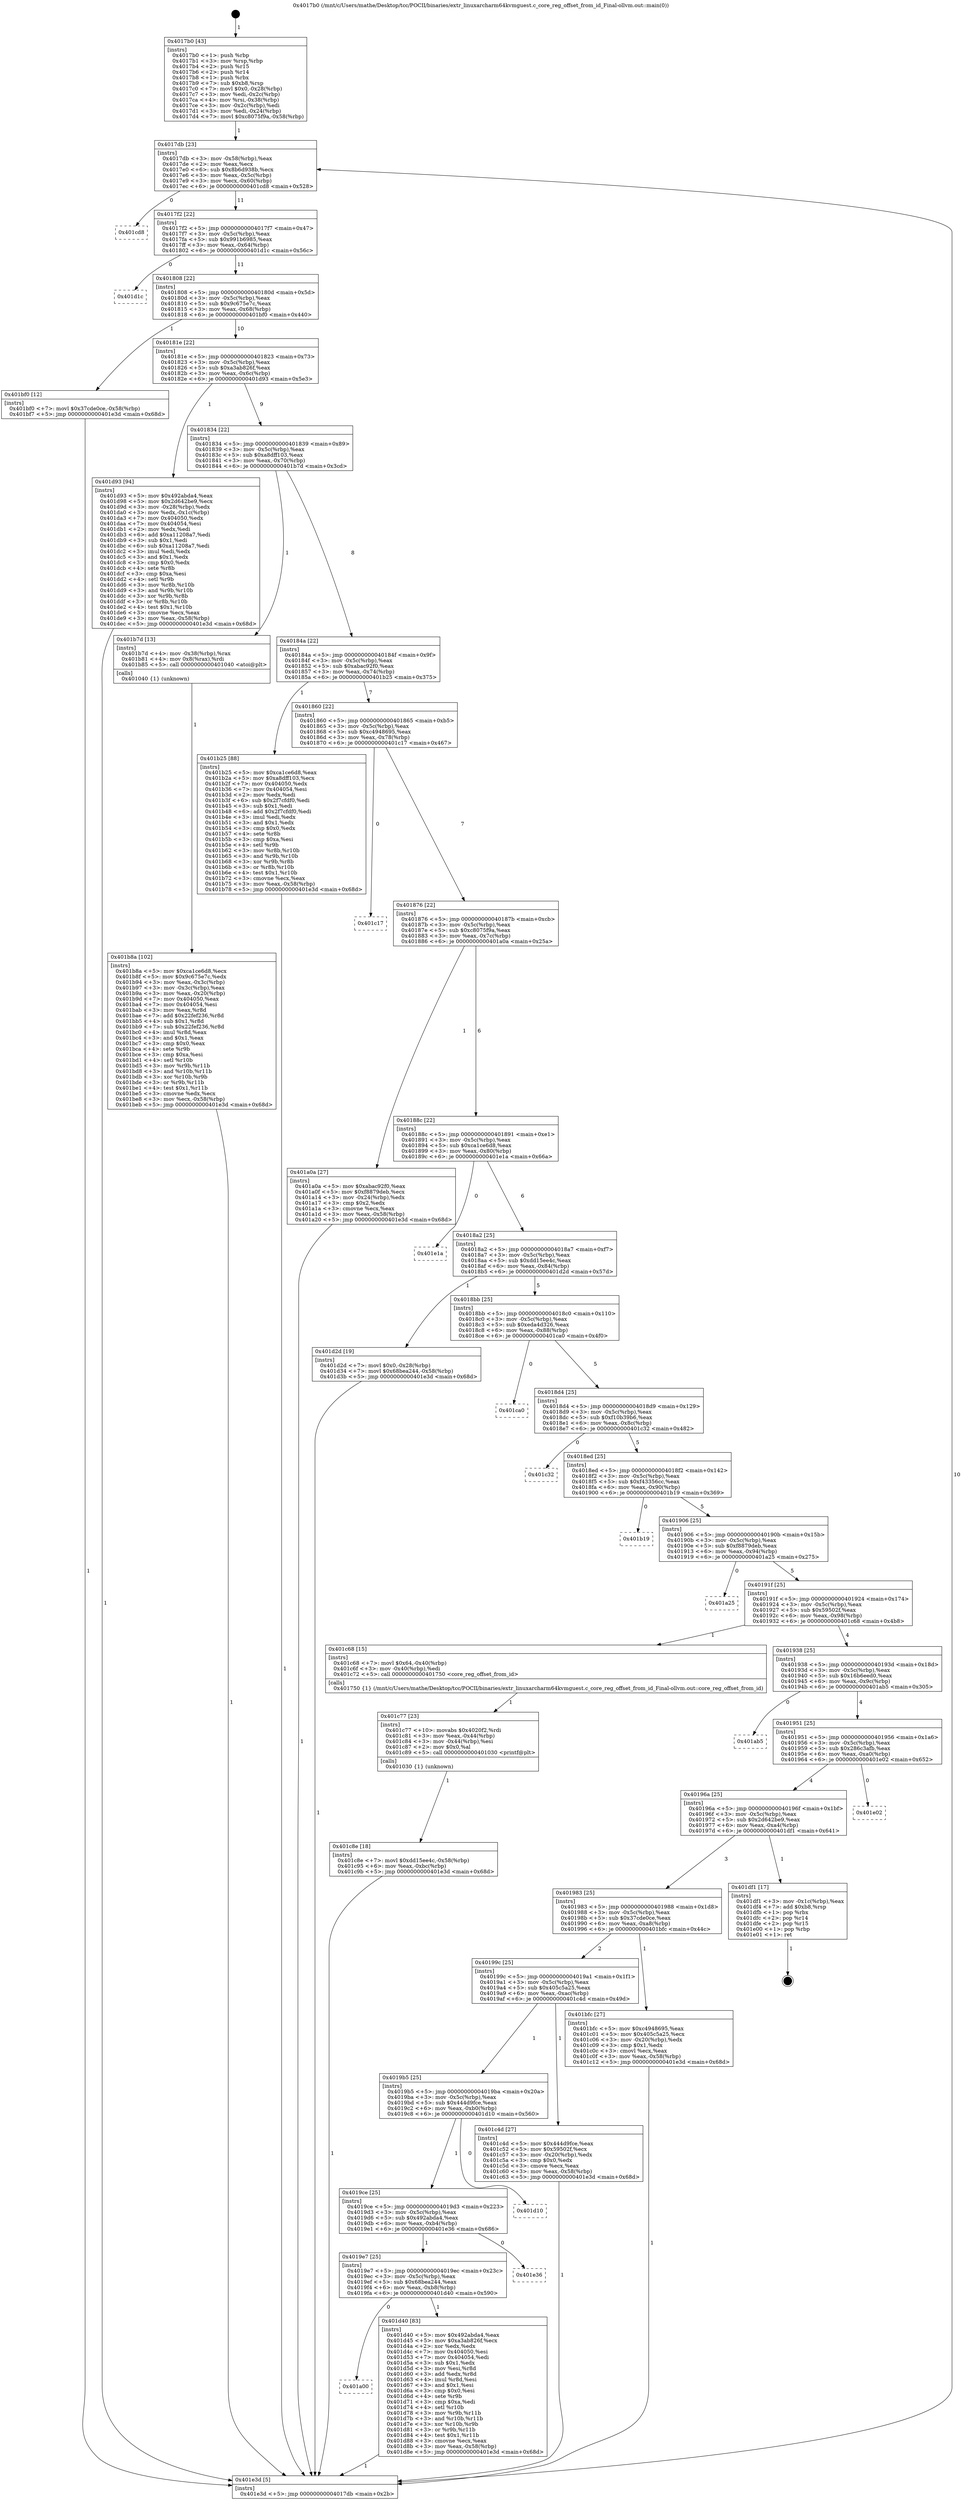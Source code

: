 digraph "0x4017b0" {
  label = "0x4017b0 (/mnt/c/Users/mathe/Desktop/tcc/POCII/binaries/extr_linuxarcharm64kvmguest.c_core_reg_offset_from_id_Final-ollvm.out::main(0))"
  labelloc = "t"
  node[shape=record]

  Entry [label="",width=0.3,height=0.3,shape=circle,fillcolor=black,style=filled]
  "0x4017db" [label="{
     0x4017db [23]\l
     | [instrs]\l
     &nbsp;&nbsp;0x4017db \<+3\>: mov -0x58(%rbp),%eax\l
     &nbsp;&nbsp;0x4017de \<+2\>: mov %eax,%ecx\l
     &nbsp;&nbsp;0x4017e0 \<+6\>: sub $0x8b6d938b,%ecx\l
     &nbsp;&nbsp;0x4017e6 \<+3\>: mov %eax,-0x5c(%rbp)\l
     &nbsp;&nbsp;0x4017e9 \<+3\>: mov %ecx,-0x60(%rbp)\l
     &nbsp;&nbsp;0x4017ec \<+6\>: je 0000000000401cd8 \<main+0x528\>\l
  }"]
  "0x401cd8" [label="{
     0x401cd8\l
  }", style=dashed]
  "0x4017f2" [label="{
     0x4017f2 [22]\l
     | [instrs]\l
     &nbsp;&nbsp;0x4017f2 \<+5\>: jmp 00000000004017f7 \<main+0x47\>\l
     &nbsp;&nbsp;0x4017f7 \<+3\>: mov -0x5c(%rbp),%eax\l
     &nbsp;&nbsp;0x4017fa \<+5\>: sub $0x991b6985,%eax\l
     &nbsp;&nbsp;0x4017ff \<+3\>: mov %eax,-0x64(%rbp)\l
     &nbsp;&nbsp;0x401802 \<+6\>: je 0000000000401d1c \<main+0x56c\>\l
  }"]
  Exit [label="",width=0.3,height=0.3,shape=circle,fillcolor=black,style=filled,peripheries=2]
  "0x401d1c" [label="{
     0x401d1c\l
  }", style=dashed]
  "0x401808" [label="{
     0x401808 [22]\l
     | [instrs]\l
     &nbsp;&nbsp;0x401808 \<+5\>: jmp 000000000040180d \<main+0x5d\>\l
     &nbsp;&nbsp;0x40180d \<+3\>: mov -0x5c(%rbp),%eax\l
     &nbsp;&nbsp;0x401810 \<+5\>: sub $0x9c675e7c,%eax\l
     &nbsp;&nbsp;0x401815 \<+3\>: mov %eax,-0x68(%rbp)\l
     &nbsp;&nbsp;0x401818 \<+6\>: je 0000000000401bf0 \<main+0x440\>\l
  }"]
  "0x401a00" [label="{
     0x401a00\l
  }", style=dashed]
  "0x401bf0" [label="{
     0x401bf0 [12]\l
     | [instrs]\l
     &nbsp;&nbsp;0x401bf0 \<+7\>: movl $0x37cde0ce,-0x58(%rbp)\l
     &nbsp;&nbsp;0x401bf7 \<+5\>: jmp 0000000000401e3d \<main+0x68d\>\l
  }"]
  "0x40181e" [label="{
     0x40181e [22]\l
     | [instrs]\l
     &nbsp;&nbsp;0x40181e \<+5\>: jmp 0000000000401823 \<main+0x73\>\l
     &nbsp;&nbsp;0x401823 \<+3\>: mov -0x5c(%rbp),%eax\l
     &nbsp;&nbsp;0x401826 \<+5\>: sub $0xa3ab826f,%eax\l
     &nbsp;&nbsp;0x40182b \<+3\>: mov %eax,-0x6c(%rbp)\l
     &nbsp;&nbsp;0x40182e \<+6\>: je 0000000000401d93 \<main+0x5e3\>\l
  }"]
  "0x401d40" [label="{
     0x401d40 [83]\l
     | [instrs]\l
     &nbsp;&nbsp;0x401d40 \<+5\>: mov $0x492abda4,%eax\l
     &nbsp;&nbsp;0x401d45 \<+5\>: mov $0xa3ab826f,%ecx\l
     &nbsp;&nbsp;0x401d4a \<+2\>: xor %edx,%edx\l
     &nbsp;&nbsp;0x401d4c \<+7\>: mov 0x404050,%esi\l
     &nbsp;&nbsp;0x401d53 \<+7\>: mov 0x404054,%edi\l
     &nbsp;&nbsp;0x401d5a \<+3\>: sub $0x1,%edx\l
     &nbsp;&nbsp;0x401d5d \<+3\>: mov %esi,%r8d\l
     &nbsp;&nbsp;0x401d60 \<+3\>: add %edx,%r8d\l
     &nbsp;&nbsp;0x401d63 \<+4\>: imul %r8d,%esi\l
     &nbsp;&nbsp;0x401d67 \<+3\>: and $0x1,%esi\l
     &nbsp;&nbsp;0x401d6a \<+3\>: cmp $0x0,%esi\l
     &nbsp;&nbsp;0x401d6d \<+4\>: sete %r9b\l
     &nbsp;&nbsp;0x401d71 \<+3\>: cmp $0xa,%edi\l
     &nbsp;&nbsp;0x401d74 \<+4\>: setl %r10b\l
     &nbsp;&nbsp;0x401d78 \<+3\>: mov %r9b,%r11b\l
     &nbsp;&nbsp;0x401d7b \<+3\>: and %r10b,%r11b\l
     &nbsp;&nbsp;0x401d7e \<+3\>: xor %r10b,%r9b\l
     &nbsp;&nbsp;0x401d81 \<+3\>: or %r9b,%r11b\l
     &nbsp;&nbsp;0x401d84 \<+4\>: test $0x1,%r11b\l
     &nbsp;&nbsp;0x401d88 \<+3\>: cmovne %ecx,%eax\l
     &nbsp;&nbsp;0x401d8b \<+3\>: mov %eax,-0x58(%rbp)\l
     &nbsp;&nbsp;0x401d8e \<+5\>: jmp 0000000000401e3d \<main+0x68d\>\l
  }"]
  "0x401d93" [label="{
     0x401d93 [94]\l
     | [instrs]\l
     &nbsp;&nbsp;0x401d93 \<+5\>: mov $0x492abda4,%eax\l
     &nbsp;&nbsp;0x401d98 \<+5\>: mov $0x2d642be9,%ecx\l
     &nbsp;&nbsp;0x401d9d \<+3\>: mov -0x28(%rbp),%edx\l
     &nbsp;&nbsp;0x401da0 \<+3\>: mov %edx,-0x1c(%rbp)\l
     &nbsp;&nbsp;0x401da3 \<+7\>: mov 0x404050,%edx\l
     &nbsp;&nbsp;0x401daa \<+7\>: mov 0x404054,%esi\l
     &nbsp;&nbsp;0x401db1 \<+2\>: mov %edx,%edi\l
     &nbsp;&nbsp;0x401db3 \<+6\>: add $0xa11208a7,%edi\l
     &nbsp;&nbsp;0x401db9 \<+3\>: sub $0x1,%edi\l
     &nbsp;&nbsp;0x401dbc \<+6\>: sub $0xa11208a7,%edi\l
     &nbsp;&nbsp;0x401dc2 \<+3\>: imul %edi,%edx\l
     &nbsp;&nbsp;0x401dc5 \<+3\>: and $0x1,%edx\l
     &nbsp;&nbsp;0x401dc8 \<+3\>: cmp $0x0,%edx\l
     &nbsp;&nbsp;0x401dcb \<+4\>: sete %r8b\l
     &nbsp;&nbsp;0x401dcf \<+3\>: cmp $0xa,%esi\l
     &nbsp;&nbsp;0x401dd2 \<+4\>: setl %r9b\l
     &nbsp;&nbsp;0x401dd6 \<+3\>: mov %r8b,%r10b\l
     &nbsp;&nbsp;0x401dd9 \<+3\>: and %r9b,%r10b\l
     &nbsp;&nbsp;0x401ddc \<+3\>: xor %r9b,%r8b\l
     &nbsp;&nbsp;0x401ddf \<+3\>: or %r8b,%r10b\l
     &nbsp;&nbsp;0x401de2 \<+4\>: test $0x1,%r10b\l
     &nbsp;&nbsp;0x401de6 \<+3\>: cmovne %ecx,%eax\l
     &nbsp;&nbsp;0x401de9 \<+3\>: mov %eax,-0x58(%rbp)\l
     &nbsp;&nbsp;0x401dec \<+5\>: jmp 0000000000401e3d \<main+0x68d\>\l
  }"]
  "0x401834" [label="{
     0x401834 [22]\l
     | [instrs]\l
     &nbsp;&nbsp;0x401834 \<+5\>: jmp 0000000000401839 \<main+0x89\>\l
     &nbsp;&nbsp;0x401839 \<+3\>: mov -0x5c(%rbp),%eax\l
     &nbsp;&nbsp;0x40183c \<+5\>: sub $0xa8dff103,%eax\l
     &nbsp;&nbsp;0x401841 \<+3\>: mov %eax,-0x70(%rbp)\l
     &nbsp;&nbsp;0x401844 \<+6\>: je 0000000000401b7d \<main+0x3cd\>\l
  }"]
  "0x4019e7" [label="{
     0x4019e7 [25]\l
     | [instrs]\l
     &nbsp;&nbsp;0x4019e7 \<+5\>: jmp 00000000004019ec \<main+0x23c\>\l
     &nbsp;&nbsp;0x4019ec \<+3\>: mov -0x5c(%rbp),%eax\l
     &nbsp;&nbsp;0x4019ef \<+5\>: sub $0x68bea244,%eax\l
     &nbsp;&nbsp;0x4019f4 \<+6\>: mov %eax,-0xb8(%rbp)\l
     &nbsp;&nbsp;0x4019fa \<+6\>: je 0000000000401d40 \<main+0x590\>\l
  }"]
  "0x401b7d" [label="{
     0x401b7d [13]\l
     | [instrs]\l
     &nbsp;&nbsp;0x401b7d \<+4\>: mov -0x38(%rbp),%rax\l
     &nbsp;&nbsp;0x401b81 \<+4\>: mov 0x8(%rax),%rdi\l
     &nbsp;&nbsp;0x401b85 \<+5\>: call 0000000000401040 \<atoi@plt\>\l
     | [calls]\l
     &nbsp;&nbsp;0x401040 \{1\} (unknown)\l
  }"]
  "0x40184a" [label="{
     0x40184a [22]\l
     | [instrs]\l
     &nbsp;&nbsp;0x40184a \<+5\>: jmp 000000000040184f \<main+0x9f\>\l
     &nbsp;&nbsp;0x40184f \<+3\>: mov -0x5c(%rbp),%eax\l
     &nbsp;&nbsp;0x401852 \<+5\>: sub $0xabac92f0,%eax\l
     &nbsp;&nbsp;0x401857 \<+3\>: mov %eax,-0x74(%rbp)\l
     &nbsp;&nbsp;0x40185a \<+6\>: je 0000000000401b25 \<main+0x375\>\l
  }"]
  "0x401e36" [label="{
     0x401e36\l
  }", style=dashed]
  "0x401b25" [label="{
     0x401b25 [88]\l
     | [instrs]\l
     &nbsp;&nbsp;0x401b25 \<+5\>: mov $0xca1ce6d8,%eax\l
     &nbsp;&nbsp;0x401b2a \<+5\>: mov $0xa8dff103,%ecx\l
     &nbsp;&nbsp;0x401b2f \<+7\>: mov 0x404050,%edx\l
     &nbsp;&nbsp;0x401b36 \<+7\>: mov 0x404054,%esi\l
     &nbsp;&nbsp;0x401b3d \<+2\>: mov %edx,%edi\l
     &nbsp;&nbsp;0x401b3f \<+6\>: sub $0x2f7cfdf0,%edi\l
     &nbsp;&nbsp;0x401b45 \<+3\>: sub $0x1,%edi\l
     &nbsp;&nbsp;0x401b48 \<+6\>: add $0x2f7cfdf0,%edi\l
     &nbsp;&nbsp;0x401b4e \<+3\>: imul %edi,%edx\l
     &nbsp;&nbsp;0x401b51 \<+3\>: and $0x1,%edx\l
     &nbsp;&nbsp;0x401b54 \<+3\>: cmp $0x0,%edx\l
     &nbsp;&nbsp;0x401b57 \<+4\>: sete %r8b\l
     &nbsp;&nbsp;0x401b5b \<+3\>: cmp $0xa,%esi\l
     &nbsp;&nbsp;0x401b5e \<+4\>: setl %r9b\l
     &nbsp;&nbsp;0x401b62 \<+3\>: mov %r8b,%r10b\l
     &nbsp;&nbsp;0x401b65 \<+3\>: and %r9b,%r10b\l
     &nbsp;&nbsp;0x401b68 \<+3\>: xor %r9b,%r8b\l
     &nbsp;&nbsp;0x401b6b \<+3\>: or %r8b,%r10b\l
     &nbsp;&nbsp;0x401b6e \<+4\>: test $0x1,%r10b\l
     &nbsp;&nbsp;0x401b72 \<+3\>: cmovne %ecx,%eax\l
     &nbsp;&nbsp;0x401b75 \<+3\>: mov %eax,-0x58(%rbp)\l
     &nbsp;&nbsp;0x401b78 \<+5\>: jmp 0000000000401e3d \<main+0x68d\>\l
  }"]
  "0x401860" [label="{
     0x401860 [22]\l
     | [instrs]\l
     &nbsp;&nbsp;0x401860 \<+5\>: jmp 0000000000401865 \<main+0xb5\>\l
     &nbsp;&nbsp;0x401865 \<+3\>: mov -0x5c(%rbp),%eax\l
     &nbsp;&nbsp;0x401868 \<+5\>: sub $0xc4948695,%eax\l
     &nbsp;&nbsp;0x40186d \<+3\>: mov %eax,-0x78(%rbp)\l
     &nbsp;&nbsp;0x401870 \<+6\>: je 0000000000401c17 \<main+0x467\>\l
  }"]
  "0x4019ce" [label="{
     0x4019ce [25]\l
     | [instrs]\l
     &nbsp;&nbsp;0x4019ce \<+5\>: jmp 00000000004019d3 \<main+0x223\>\l
     &nbsp;&nbsp;0x4019d3 \<+3\>: mov -0x5c(%rbp),%eax\l
     &nbsp;&nbsp;0x4019d6 \<+5\>: sub $0x492abda4,%eax\l
     &nbsp;&nbsp;0x4019db \<+6\>: mov %eax,-0xb4(%rbp)\l
     &nbsp;&nbsp;0x4019e1 \<+6\>: je 0000000000401e36 \<main+0x686\>\l
  }"]
  "0x401c17" [label="{
     0x401c17\l
  }", style=dashed]
  "0x401876" [label="{
     0x401876 [22]\l
     | [instrs]\l
     &nbsp;&nbsp;0x401876 \<+5\>: jmp 000000000040187b \<main+0xcb\>\l
     &nbsp;&nbsp;0x40187b \<+3\>: mov -0x5c(%rbp),%eax\l
     &nbsp;&nbsp;0x40187e \<+5\>: sub $0xc8075f9a,%eax\l
     &nbsp;&nbsp;0x401883 \<+3\>: mov %eax,-0x7c(%rbp)\l
     &nbsp;&nbsp;0x401886 \<+6\>: je 0000000000401a0a \<main+0x25a\>\l
  }"]
  "0x401d10" [label="{
     0x401d10\l
  }", style=dashed]
  "0x401a0a" [label="{
     0x401a0a [27]\l
     | [instrs]\l
     &nbsp;&nbsp;0x401a0a \<+5\>: mov $0xabac92f0,%eax\l
     &nbsp;&nbsp;0x401a0f \<+5\>: mov $0xf8879deb,%ecx\l
     &nbsp;&nbsp;0x401a14 \<+3\>: mov -0x24(%rbp),%edx\l
     &nbsp;&nbsp;0x401a17 \<+3\>: cmp $0x2,%edx\l
     &nbsp;&nbsp;0x401a1a \<+3\>: cmovne %ecx,%eax\l
     &nbsp;&nbsp;0x401a1d \<+3\>: mov %eax,-0x58(%rbp)\l
     &nbsp;&nbsp;0x401a20 \<+5\>: jmp 0000000000401e3d \<main+0x68d\>\l
  }"]
  "0x40188c" [label="{
     0x40188c [22]\l
     | [instrs]\l
     &nbsp;&nbsp;0x40188c \<+5\>: jmp 0000000000401891 \<main+0xe1\>\l
     &nbsp;&nbsp;0x401891 \<+3\>: mov -0x5c(%rbp),%eax\l
     &nbsp;&nbsp;0x401894 \<+5\>: sub $0xca1ce6d8,%eax\l
     &nbsp;&nbsp;0x401899 \<+3\>: mov %eax,-0x80(%rbp)\l
     &nbsp;&nbsp;0x40189c \<+6\>: je 0000000000401e1a \<main+0x66a\>\l
  }"]
  "0x401e3d" [label="{
     0x401e3d [5]\l
     | [instrs]\l
     &nbsp;&nbsp;0x401e3d \<+5\>: jmp 00000000004017db \<main+0x2b\>\l
  }"]
  "0x4017b0" [label="{
     0x4017b0 [43]\l
     | [instrs]\l
     &nbsp;&nbsp;0x4017b0 \<+1\>: push %rbp\l
     &nbsp;&nbsp;0x4017b1 \<+3\>: mov %rsp,%rbp\l
     &nbsp;&nbsp;0x4017b4 \<+2\>: push %r15\l
     &nbsp;&nbsp;0x4017b6 \<+2\>: push %r14\l
     &nbsp;&nbsp;0x4017b8 \<+1\>: push %rbx\l
     &nbsp;&nbsp;0x4017b9 \<+7\>: sub $0xb8,%rsp\l
     &nbsp;&nbsp;0x4017c0 \<+7\>: movl $0x0,-0x28(%rbp)\l
     &nbsp;&nbsp;0x4017c7 \<+3\>: mov %edi,-0x2c(%rbp)\l
     &nbsp;&nbsp;0x4017ca \<+4\>: mov %rsi,-0x38(%rbp)\l
     &nbsp;&nbsp;0x4017ce \<+3\>: mov -0x2c(%rbp),%edi\l
     &nbsp;&nbsp;0x4017d1 \<+3\>: mov %edi,-0x24(%rbp)\l
     &nbsp;&nbsp;0x4017d4 \<+7\>: movl $0xc8075f9a,-0x58(%rbp)\l
  }"]
  "0x401b8a" [label="{
     0x401b8a [102]\l
     | [instrs]\l
     &nbsp;&nbsp;0x401b8a \<+5\>: mov $0xca1ce6d8,%ecx\l
     &nbsp;&nbsp;0x401b8f \<+5\>: mov $0x9c675e7c,%edx\l
     &nbsp;&nbsp;0x401b94 \<+3\>: mov %eax,-0x3c(%rbp)\l
     &nbsp;&nbsp;0x401b97 \<+3\>: mov -0x3c(%rbp),%eax\l
     &nbsp;&nbsp;0x401b9a \<+3\>: mov %eax,-0x20(%rbp)\l
     &nbsp;&nbsp;0x401b9d \<+7\>: mov 0x404050,%eax\l
     &nbsp;&nbsp;0x401ba4 \<+7\>: mov 0x404054,%esi\l
     &nbsp;&nbsp;0x401bab \<+3\>: mov %eax,%r8d\l
     &nbsp;&nbsp;0x401bae \<+7\>: add $0x22fef236,%r8d\l
     &nbsp;&nbsp;0x401bb5 \<+4\>: sub $0x1,%r8d\l
     &nbsp;&nbsp;0x401bb9 \<+7\>: sub $0x22fef236,%r8d\l
     &nbsp;&nbsp;0x401bc0 \<+4\>: imul %r8d,%eax\l
     &nbsp;&nbsp;0x401bc4 \<+3\>: and $0x1,%eax\l
     &nbsp;&nbsp;0x401bc7 \<+3\>: cmp $0x0,%eax\l
     &nbsp;&nbsp;0x401bca \<+4\>: sete %r9b\l
     &nbsp;&nbsp;0x401bce \<+3\>: cmp $0xa,%esi\l
     &nbsp;&nbsp;0x401bd1 \<+4\>: setl %r10b\l
     &nbsp;&nbsp;0x401bd5 \<+3\>: mov %r9b,%r11b\l
     &nbsp;&nbsp;0x401bd8 \<+3\>: and %r10b,%r11b\l
     &nbsp;&nbsp;0x401bdb \<+3\>: xor %r10b,%r9b\l
     &nbsp;&nbsp;0x401bde \<+3\>: or %r9b,%r11b\l
     &nbsp;&nbsp;0x401be1 \<+4\>: test $0x1,%r11b\l
     &nbsp;&nbsp;0x401be5 \<+3\>: cmovne %edx,%ecx\l
     &nbsp;&nbsp;0x401be8 \<+3\>: mov %ecx,-0x58(%rbp)\l
     &nbsp;&nbsp;0x401beb \<+5\>: jmp 0000000000401e3d \<main+0x68d\>\l
  }"]
  "0x401c8e" [label="{
     0x401c8e [18]\l
     | [instrs]\l
     &nbsp;&nbsp;0x401c8e \<+7\>: movl $0xdd15ee4c,-0x58(%rbp)\l
     &nbsp;&nbsp;0x401c95 \<+6\>: mov %eax,-0xbc(%rbp)\l
     &nbsp;&nbsp;0x401c9b \<+5\>: jmp 0000000000401e3d \<main+0x68d\>\l
  }"]
  "0x401e1a" [label="{
     0x401e1a\l
  }", style=dashed]
  "0x4018a2" [label="{
     0x4018a2 [25]\l
     | [instrs]\l
     &nbsp;&nbsp;0x4018a2 \<+5\>: jmp 00000000004018a7 \<main+0xf7\>\l
     &nbsp;&nbsp;0x4018a7 \<+3\>: mov -0x5c(%rbp),%eax\l
     &nbsp;&nbsp;0x4018aa \<+5\>: sub $0xdd15ee4c,%eax\l
     &nbsp;&nbsp;0x4018af \<+6\>: mov %eax,-0x84(%rbp)\l
     &nbsp;&nbsp;0x4018b5 \<+6\>: je 0000000000401d2d \<main+0x57d\>\l
  }"]
  "0x401c77" [label="{
     0x401c77 [23]\l
     | [instrs]\l
     &nbsp;&nbsp;0x401c77 \<+10\>: movabs $0x4020f2,%rdi\l
     &nbsp;&nbsp;0x401c81 \<+3\>: mov %eax,-0x44(%rbp)\l
     &nbsp;&nbsp;0x401c84 \<+3\>: mov -0x44(%rbp),%esi\l
     &nbsp;&nbsp;0x401c87 \<+2\>: mov $0x0,%al\l
     &nbsp;&nbsp;0x401c89 \<+5\>: call 0000000000401030 \<printf@plt\>\l
     | [calls]\l
     &nbsp;&nbsp;0x401030 \{1\} (unknown)\l
  }"]
  "0x401d2d" [label="{
     0x401d2d [19]\l
     | [instrs]\l
     &nbsp;&nbsp;0x401d2d \<+7\>: movl $0x0,-0x28(%rbp)\l
     &nbsp;&nbsp;0x401d34 \<+7\>: movl $0x68bea244,-0x58(%rbp)\l
     &nbsp;&nbsp;0x401d3b \<+5\>: jmp 0000000000401e3d \<main+0x68d\>\l
  }"]
  "0x4018bb" [label="{
     0x4018bb [25]\l
     | [instrs]\l
     &nbsp;&nbsp;0x4018bb \<+5\>: jmp 00000000004018c0 \<main+0x110\>\l
     &nbsp;&nbsp;0x4018c0 \<+3\>: mov -0x5c(%rbp),%eax\l
     &nbsp;&nbsp;0x4018c3 \<+5\>: sub $0xeda4d326,%eax\l
     &nbsp;&nbsp;0x4018c8 \<+6\>: mov %eax,-0x88(%rbp)\l
     &nbsp;&nbsp;0x4018ce \<+6\>: je 0000000000401ca0 \<main+0x4f0\>\l
  }"]
  "0x4019b5" [label="{
     0x4019b5 [25]\l
     | [instrs]\l
     &nbsp;&nbsp;0x4019b5 \<+5\>: jmp 00000000004019ba \<main+0x20a\>\l
     &nbsp;&nbsp;0x4019ba \<+3\>: mov -0x5c(%rbp),%eax\l
     &nbsp;&nbsp;0x4019bd \<+5\>: sub $0x444d9fce,%eax\l
     &nbsp;&nbsp;0x4019c2 \<+6\>: mov %eax,-0xb0(%rbp)\l
     &nbsp;&nbsp;0x4019c8 \<+6\>: je 0000000000401d10 \<main+0x560\>\l
  }"]
  "0x401ca0" [label="{
     0x401ca0\l
  }", style=dashed]
  "0x4018d4" [label="{
     0x4018d4 [25]\l
     | [instrs]\l
     &nbsp;&nbsp;0x4018d4 \<+5\>: jmp 00000000004018d9 \<main+0x129\>\l
     &nbsp;&nbsp;0x4018d9 \<+3\>: mov -0x5c(%rbp),%eax\l
     &nbsp;&nbsp;0x4018dc \<+5\>: sub $0xf10b39b6,%eax\l
     &nbsp;&nbsp;0x4018e1 \<+6\>: mov %eax,-0x8c(%rbp)\l
     &nbsp;&nbsp;0x4018e7 \<+6\>: je 0000000000401c32 \<main+0x482\>\l
  }"]
  "0x401c4d" [label="{
     0x401c4d [27]\l
     | [instrs]\l
     &nbsp;&nbsp;0x401c4d \<+5\>: mov $0x444d9fce,%eax\l
     &nbsp;&nbsp;0x401c52 \<+5\>: mov $0x59502f,%ecx\l
     &nbsp;&nbsp;0x401c57 \<+3\>: mov -0x20(%rbp),%edx\l
     &nbsp;&nbsp;0x401c5a \<+3\>: cmp $0x0,%edx\l
     &nbsp;&nbsp;0x401c5d \<+3\>: cmove %ecx,%eax\l
     &nbsp;&nbsp;0x401c60 \<+3\>: mov %eax,-0x58(%rbp)\l
     &nbsp;&nbsp;0x401c63 \<+5\>: jmp 0000000000401e3d \<main+0x68d\>\l
  }"]
  "0x401c32" [label="{
     0x401c32\l
  }", style=dashed]
  "0x4018ed" [label="{
     0x4018ed [25]\l
     | [instrs]\l
     &nbsp;&nbsp;0x4018ed \<+5\>: jmp 00000000004018f2 \<main+0x142\>\l
     &nbsp;&nbsp;0x4018f2 \<+3\>: mov -0x5c(%rbp),%eax\l
     &nbsp;&nbsp;0x4018f5 \<+5\>: sub $0xf43356cc,%eax\l
     &nbsp;&nbsp;0x4018fa \<+6\>: mov %eax,-0x90(%rbp)\l
     &nbsp;&nbsp;0x401900 \<+6\>: je 0000000000401b19 \<main+0x369\>\l
  }"]
  "0x40199c" [label="{
     0x40199c [25]\l
     | [instrs]\l
     &nbsp;&nbsp;0x40199c \<+5\>: jmp 00000000004019a1 \<main+0x1f1\>\l
     &nbsp;&nbsp;0x4019a1 \<+3\>: mov -0x5c(%rbp),%eax\l
     &nbsp;&nbsp;0x4019a4 \<+5\>: sub $0x405c5a25,%eax\l
     &nbsp;&nbsp;0x4019a9 \<+6\>: mov %eax,-0xac(%rbp)\l
     &nbsp;&nbsp;0x4019af \<+6\>: je 0000000000401c4d \<main+0x49d\>\l
  }"]
  "0x401b19" [label="{
     0x401b19\l
  }", style=dashed]
  "0x401906" [label="{
     0x401906 [25]\l
     | [instrs]\l
     &nbsp;&nbsp;0x401906 \<+5\>: jmp 000000000040190b \<main+0x15b\>\l
     &nbsp;&nbsp;0x40190b \<+3\>: mov -0x5c(%rbp),%eax\l
     &nbsp;&nbsp;0x40190e \<+5\>: sub $0xf8879deb,%eax\l
     &nbsp;&nbsp;0x401913 \<+6\>: mov %eax,-0x94(%rbp)\l
     &nbsp;&nbsp;0x401919 \<+6\>: je 0000000000401a25 \<main+0x275\>\l
  }"]
  "0x401bfc" [label="{
     0x401bfc [27]\l
     | [instrs]\l
     &nbsp;&nbsp;0x401bfc \<+5\>: mov $0xc4948695,%eax\l
     &nbsp;&nbsp;0x401c01 \<+5\>: mov $0x405c5a25,%ecx\l
     &nbsp;&nbsp;0x401c06 \<+3\>: mov -0x20(%rbp),%edx\l
     &nbsp;&nbsp;0x401c09 \<+3\>: cmp $0x1,%edx\l
     &nbsp;&nbsp;0x401c0c \<+3\>: cmovl %ecx,%eax\l
     &nbsp;&nbsp;0x401c0f \<+3\>: mov %eax,-0x58(%rbp)\l
     &nbsp;&nbsp;0x401c12 \<+5\>: jmp 0000000000401e3d \<main+0x68d\>\l
  }"]
  "0x401a25" [label="{
     0x401a25\l
  }", style=dashed]
  "0x40191f" [label="{
     0x40191f [25]\l
     | [instrs]\l
     &nbsp;&nbsp;0x40191f \<+5\>: jmp 0000000000401924 \<main+0x174\>\l
     &nbsp;&nbsp;0x401924 \<+3\>: mov -0x5c(%rbp),%eax\l
     &nbsp;&nbsp;0x401927 \<+5\>: sub $0x59502f,%eax\l
     &nbsp;&nbsp;0x40192c \<+6\>: mov %eax,-0x98(%rbp)\l
     &nbsp;&nbsp;0x401932 \<+6\>: je 0000000000401c68 \<main+0x4b8\>\l
  }"]
  "0x401983" [label="{
     0x401983 [25]\l
     | [instrs]\l
     &nbsp;&nbsp;0x401983 \<+5\>: jmp 0000000000401988 \<main+0x1d8\>\l
     &nbsp;&nbsp;0x401988 \<+3\>: mov -0x5c(%rbp),%eax\l
     &nbsp;&nbsp;0x40198b \<+5\>: sub $0x37cde0ce,%eax\l
     &nbsp;&nbsp;0x401990 \<+6\>: mov %eax,-0xa8(%rbp)\l
     &nbsp;&nbsp;0x401996 \<+6\>: je 0000000000401bfc \<main+0x44c\>\l
  }"]
  "0x401c68" [label="{
     0x401c68 [15]\l
     | [instrs]\l
     &nbsp;&nbsp;0x401c68 \<+7\>: movl $0x64,-0x40(%rbp)\l
     &nbsp;&nbsp;0x401c6f \<+3\>: mov -0x40(%rbp),%edi\l
     &nbsp;&nbsp;0x401c72 \<+5\>: call 0000000000401750 \<core_reg_offset_from_id\>\l
     | [calls]\l
     &nbsp;&nbsp;0x401750 \{1\} (/mnt/c/Users/mathe/Desktop/tcc/POCII/binaries/extr_linuxarcharm64kvmguest.c_core_reg_offset_from_id_Final-ollvm.out::core_reg_offset_from_id)\l
  }"]
  "0x401938" [label="{
     0x401938 [25]\l
     | [instrs]\l
     &nbsp;&nbsp;0x401938 \<+5\>: jmp 000000000040193d \<main+0x18d\>\l
     &nbsp;&nbsp;0x40193d \<+3\>: mov -0x5c(%rbp),%eax\l
     &nbsp;&nbsp;0x401940 \<+5\>: sub $0x16b6eed0,%eax\l
     &nbsp;&nbsp;0x401945 \<+6\>: mov %eax,-0x9c(%rbp)\l
     &nbsp;&nbsp;0x40194b \<+6\>: je 0000000000401ab5 \<main+0x305\>\l
  }"]
  "0x401df1" [label="{
     0x401df1 [17]\l
     | [instrs]\l
     &nbsp;&nbsp;0x401df1 \<+3\>: mov -0x1c(%rbp),%eax\l
     &nbsp;&nbsp;0x401df4 \<+7\>: add $0xb8,%rsp\l
     &nbsp;&nbsp;0x401dfb \<+1\>: pop %rbx\l
     &nbsp;&nbsp;0x401dfc \<+2\>: pop %r14\l
     &nbsp;&nbsp;0x401dfe \<+2\>: pop %r15\l
     &nbsp;&nbsp;0x401e00 \<+1\>: pop %rbp\l
     &nbsp;&nbsp;0x401e01 \<+1\>: ret\l
  }"]
  "0x401ab5" [label="{
     0x401ab5\l
  }", style=dashed]
  "0x401951" [label="{
     0x401951 [25]\l
     | [instrs]\l
     &nbsp;&nbsp;0x401951 \<+5\>: jmp 0000000000401956 \<main+0x1a6\>\l
     &nbsp;&nbsp;0x401956 \<+3\>: mov -0x5c(%rbp),%eax\l
     &nbsp;&nbsp;0x401959 \<+5\>: sub $0x286c3afb,%eax\l
     &nbsp;&nbsp;0x40195e \<+6\>: mov %eax,-0xa0(%rbp)\l
     &nbsp;&nbsp;0x401964 \<+6\>: je 0000000000401e02 \<main+0x652\>\l
  }"]
  "0x40196a" [label="{
     0x40196a [25]\l
     | [instrs]\l
     &nbsp;&nbsp;0x40196a \<+5\>: jmp 000000000040196f \<main+0x1bf\>\l
     &nbsp;&nbsp;0x40196f \<+3\>: mov -0x5c(%rbp),%eax\l
     &nbsp;&nbsp;0x401972 \<+5\>: sub $0x2d642be9,%eax\l
     &nbsp;&nbsp;0x401977 \<+6\>: mov %eax,-0xa4(%rbp)\l
     &nbsp;&nbsp;0x40197d \<+6\>: je 0000000000401df1 \<main+0x641\>\l
  }"]
  "0x401e02" [label="{
     0x401e02\l
  }", style=dashed]
  Entry -> "0x4017b0" [label=" 1"]
  "0x4017db" -> "0x401cd8" [label=" 0"]
  "0x4017db" -> "0x4017f2" [label=" 11"]
  "0x401df1" -> Exit [label=" 1"]
  "0x4017f2" -> "0x401d1c" [label=" 0"]
  "0x4017f2" -> "0x401808" [label=" 11"]
  "0x401d93" -> "0x401e3d" [label=" 1"]
  "0x401808" -> "0x401bf0" [label=" 1"]
  "0x401808" -> "0x40181e" [label=" 10"]
  "0x401d40" -> "0x401e3d" [label=" 1"]
  "0x40181e" -> "0x401d93" [label=" 1"]
  "0x40181e" -> "0x401834" [label=" 9"]
  "0x4019e7" -> "0x401a00" [label=" 0"]
  "0x401834" -> "0x401b7d" [label=" 1"]
  "0x401834" -> "0x40184a" [label=" 8"]
  "0x4019e7" -> "0x401d40" [label=" 1"]
  "0x40184a" -> "0x401b25" [label=" 1"]
  "0x40184a" -> "0x401860" [label=" 7"]
  "0x4019ce" -> "0x4019e7" [label=" 1"]
  "0x401860" -> "0x401c17" [label=" 0"]
  "0x401860" -> "0x401876" [label=" 7"]
  "0x4019ce" -> "0x401e36" [label=" 0"]
  "0x401876" -> "0x401a0a" [label=" 1"]
  "0x401876" -> "0x40188c" [label=" 6"]
  "0x401a0a" -> "0x401e3d" [label=" 1"]
  "0x4017b0" -> "0x4017db" [label=" 1"]
  "0x401e3d" -> "0x4017db" [label=" 10"]
  "0x401b25" -> "0x401e3d" [label=" 1"]
  "0x401b7d" -> "0x401b8a" [label=" 1"]
  "0x401b8a" -> "0x401e3d" [label=" 1"]
  "0x401bf0" -> "0x401e3d" [label=" 1"]
  "0x4019b5" -> "0x4019ce" [label=" 1"]
  "0x40188c" -> "0x401e1a" [label=" 0"]
  "0x40188c" -> "0x4018a2" [label=" 6"]
  "0x4019b5" -> "0x401d10" [label=" 0"]
  "0x4018a2" -> "0x401d2d" [label=" 1"]
  "0x4018a2" -> "0x4018bb" [label=" 5"]
  "0x401d2d" -> "0x401e3d" [label=" 1"]
  "0x4018bb" -> "0x401ca0" [label=" 0"]
  "0x4018bb" -> "0x4018d4" [label=" 5"]
  "0x401c8e" -> "0x401e3d" [label=" 1"]
  "0x4018d4" -> "0x401c32" [label=" 0"]
  "0x4018d4" -> "0x4018ed" [label=" 5"]
  "0x401c77" -> "0x401c8e" [label=" 1"]
  "0x4018ed" -> "0x401b19" [label=" 0"]
  "0x4018ed" -> "0x401906" [label=" 5"]
  "0x401c4d" -> "0x401e3d" [label=" 1"]
  "0x401906" -> "0x401a25" [label=" 0"]
  "0x401906" -> "0x40191f" [label=" 5"]
  "0x40199c" -> "0x4019b5" [label=" 1"]
  "0x40191f" -> "0x401c68" [label=" 1"]
  "0x40191f" -> "0x401938" [label=" 4"]
  "0x401c68" -> "0x401c77" [label=" 1"]
  "0x401938" -> "0x401ab5" [label=" 0"]
  "0x401938" -> "0x401951" [label=" 4"]
  "0x401bfc" -> "0x401e3d" [label=" 1"]
  "0x401951" -> "0x401e02" [label=" 0"]
  "0x401951" -> "0x40196a" [label=" 4"]
  "0x401983" -> "0x40199c" [label=" 2"]
  "0x40196a" -> "0x401df1" [label=" 1"]
  "0x40196a" -> "0x401983" [label=" 3"]
  "0x40199c" -> "0x401c4d" [label=" 1"]
  "0x401983" -> "0x401bfc" [label=" 1"]
}
